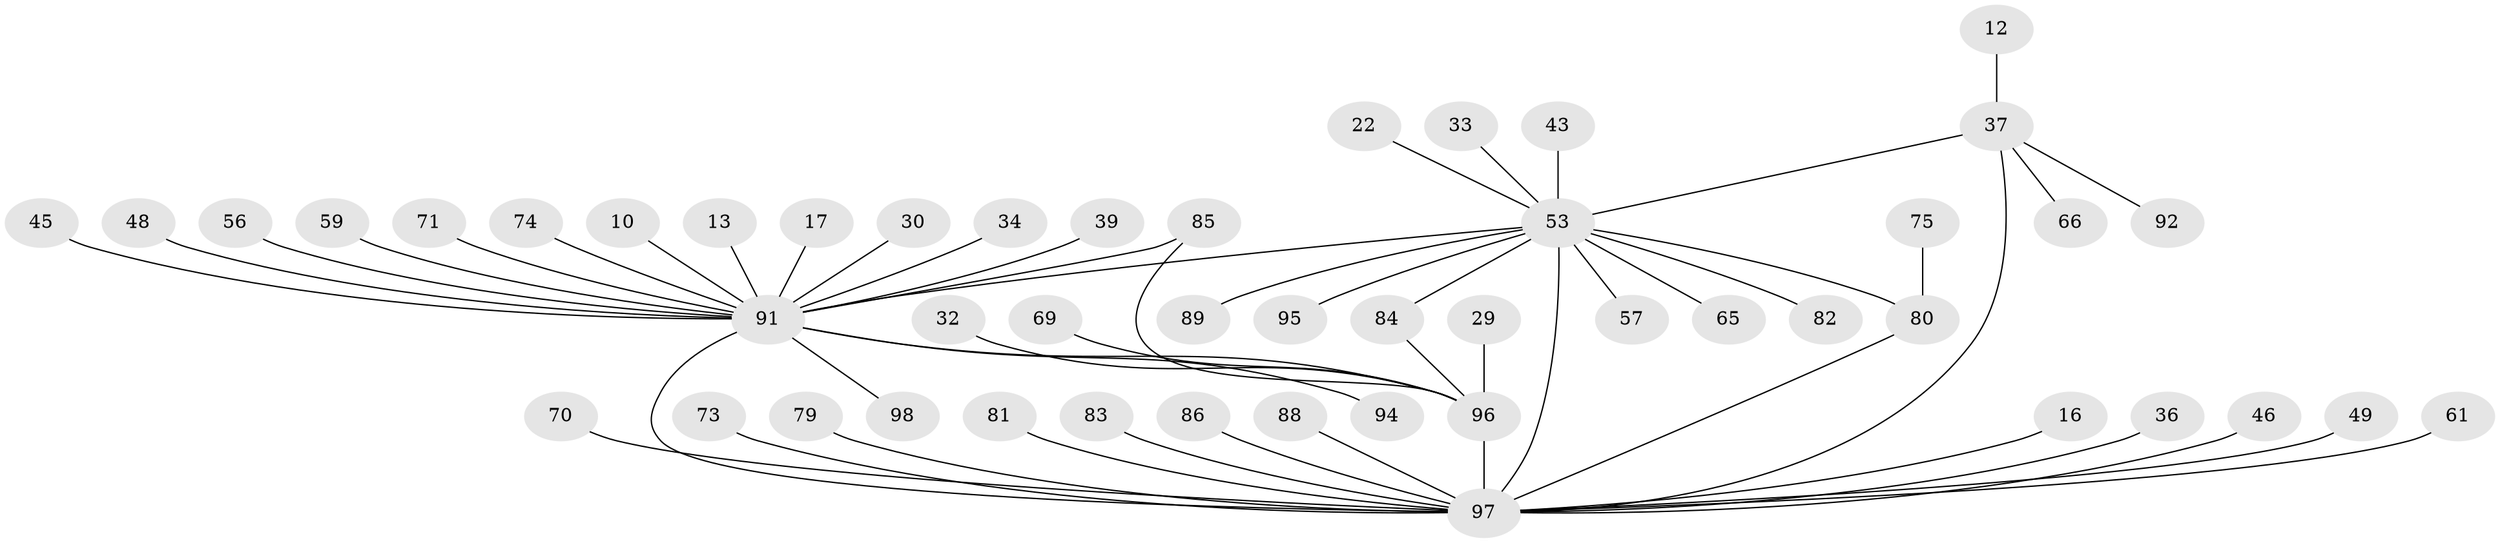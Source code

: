 // original degree distribution, {16: 0.02040816326530612, 10: 0.02040816326530612, 17: 0.01020408163265306, 6: 0.04081632653061224, 2: 0.1836734693877551, 8: 0.02040816326530612, 1: 0.4387755102040816, 3: 0.16326530612244897, 5: 0.04081632653061224, 4: 0.05102040816326531, 14: 0.01020408163265306}
// Generated by graph-tools (version 1.1) at 2025/47/03/09/25 04:47:45]
// undirected, 49 vertices, 54 edges
graph export_dot {
graph [start="1"]
  node [color=gray90,style=filled];
  10;
  12;
  13;
  16;
  17;
  22;
  29;
  30;
  32;
  33;
  34;
  36;
  37 [super="+4"];
  39;
  43 [super="+15"];
  45;
  46;
  48;
  49;
  53 [super="+52"];
  56;
  57;
  59;
  61;
  65;
  66;
  69;
  70;
  71;
  73;
  74;
  75 [super="+63"];
  79;
  80 [super="+31+42"];
  81;
  82;
  83;
  84 [super="+40"];
  85 [super="+25+78"];
  86;
  88;
  89;
  91 [super="+54+18+77+58+67"];
  92 [super="+38+90"];
  94;
  95;
  96 [super="+64+62+68+93"];
  97 [super="+8+41"];
  98 [super="+87"];
  10 -- 91;
  12 -- 37;
  13 -- 91;
  16 -- 97;
  17 -- 91;
  22 -- 53;
  29 -- 96;
  30 -- 91;
  32 -- 96;
  33 -- 53;
  34 -- 91;
  36 -- 97;
  37 -- 97 [weight=5];
  37 -- 66;
  37 -- 92;
  37 -- 53 [weight=3];
  39 -- 91;
  43 -- 53 [weight=4];
  45 -- 91;
  46 -- 97;
  48 -- 91;
  49 -- 97;
  53 -- 65;
  53 -- 80 [weight=3];
  53 -- 82;
  53 -- 84 [weight=2];
  53 -- 89;
  53 -- 95;
  53 -- 57;
  53 -- 91 [weight=3];
  53 -- 97 [weight=4];
  56 -- 91;
  59 -- 91;
  61 -- 97;
  69 -- 96;
  70 -- 97;
  71 -- 91;
  73 -- 97 [weight=2];
  74 -- 91;
  75 -- 80;
  79 -- 97;
  80 -- 97;
  81 -- 97;
  83 -- 97 [weight=2];
  84 -- 96;
  85 -- 91 [weight=2];
  85 -- 96 [weight=2];
  86 -- 97;
  88 -- 97;
  91 -- 94;
  91 -- 96 [weight=2];
  91 -- 97 [weight=8];
  91 -- 98 [weight=4];
  96 -- 97 [weight=6];
}
